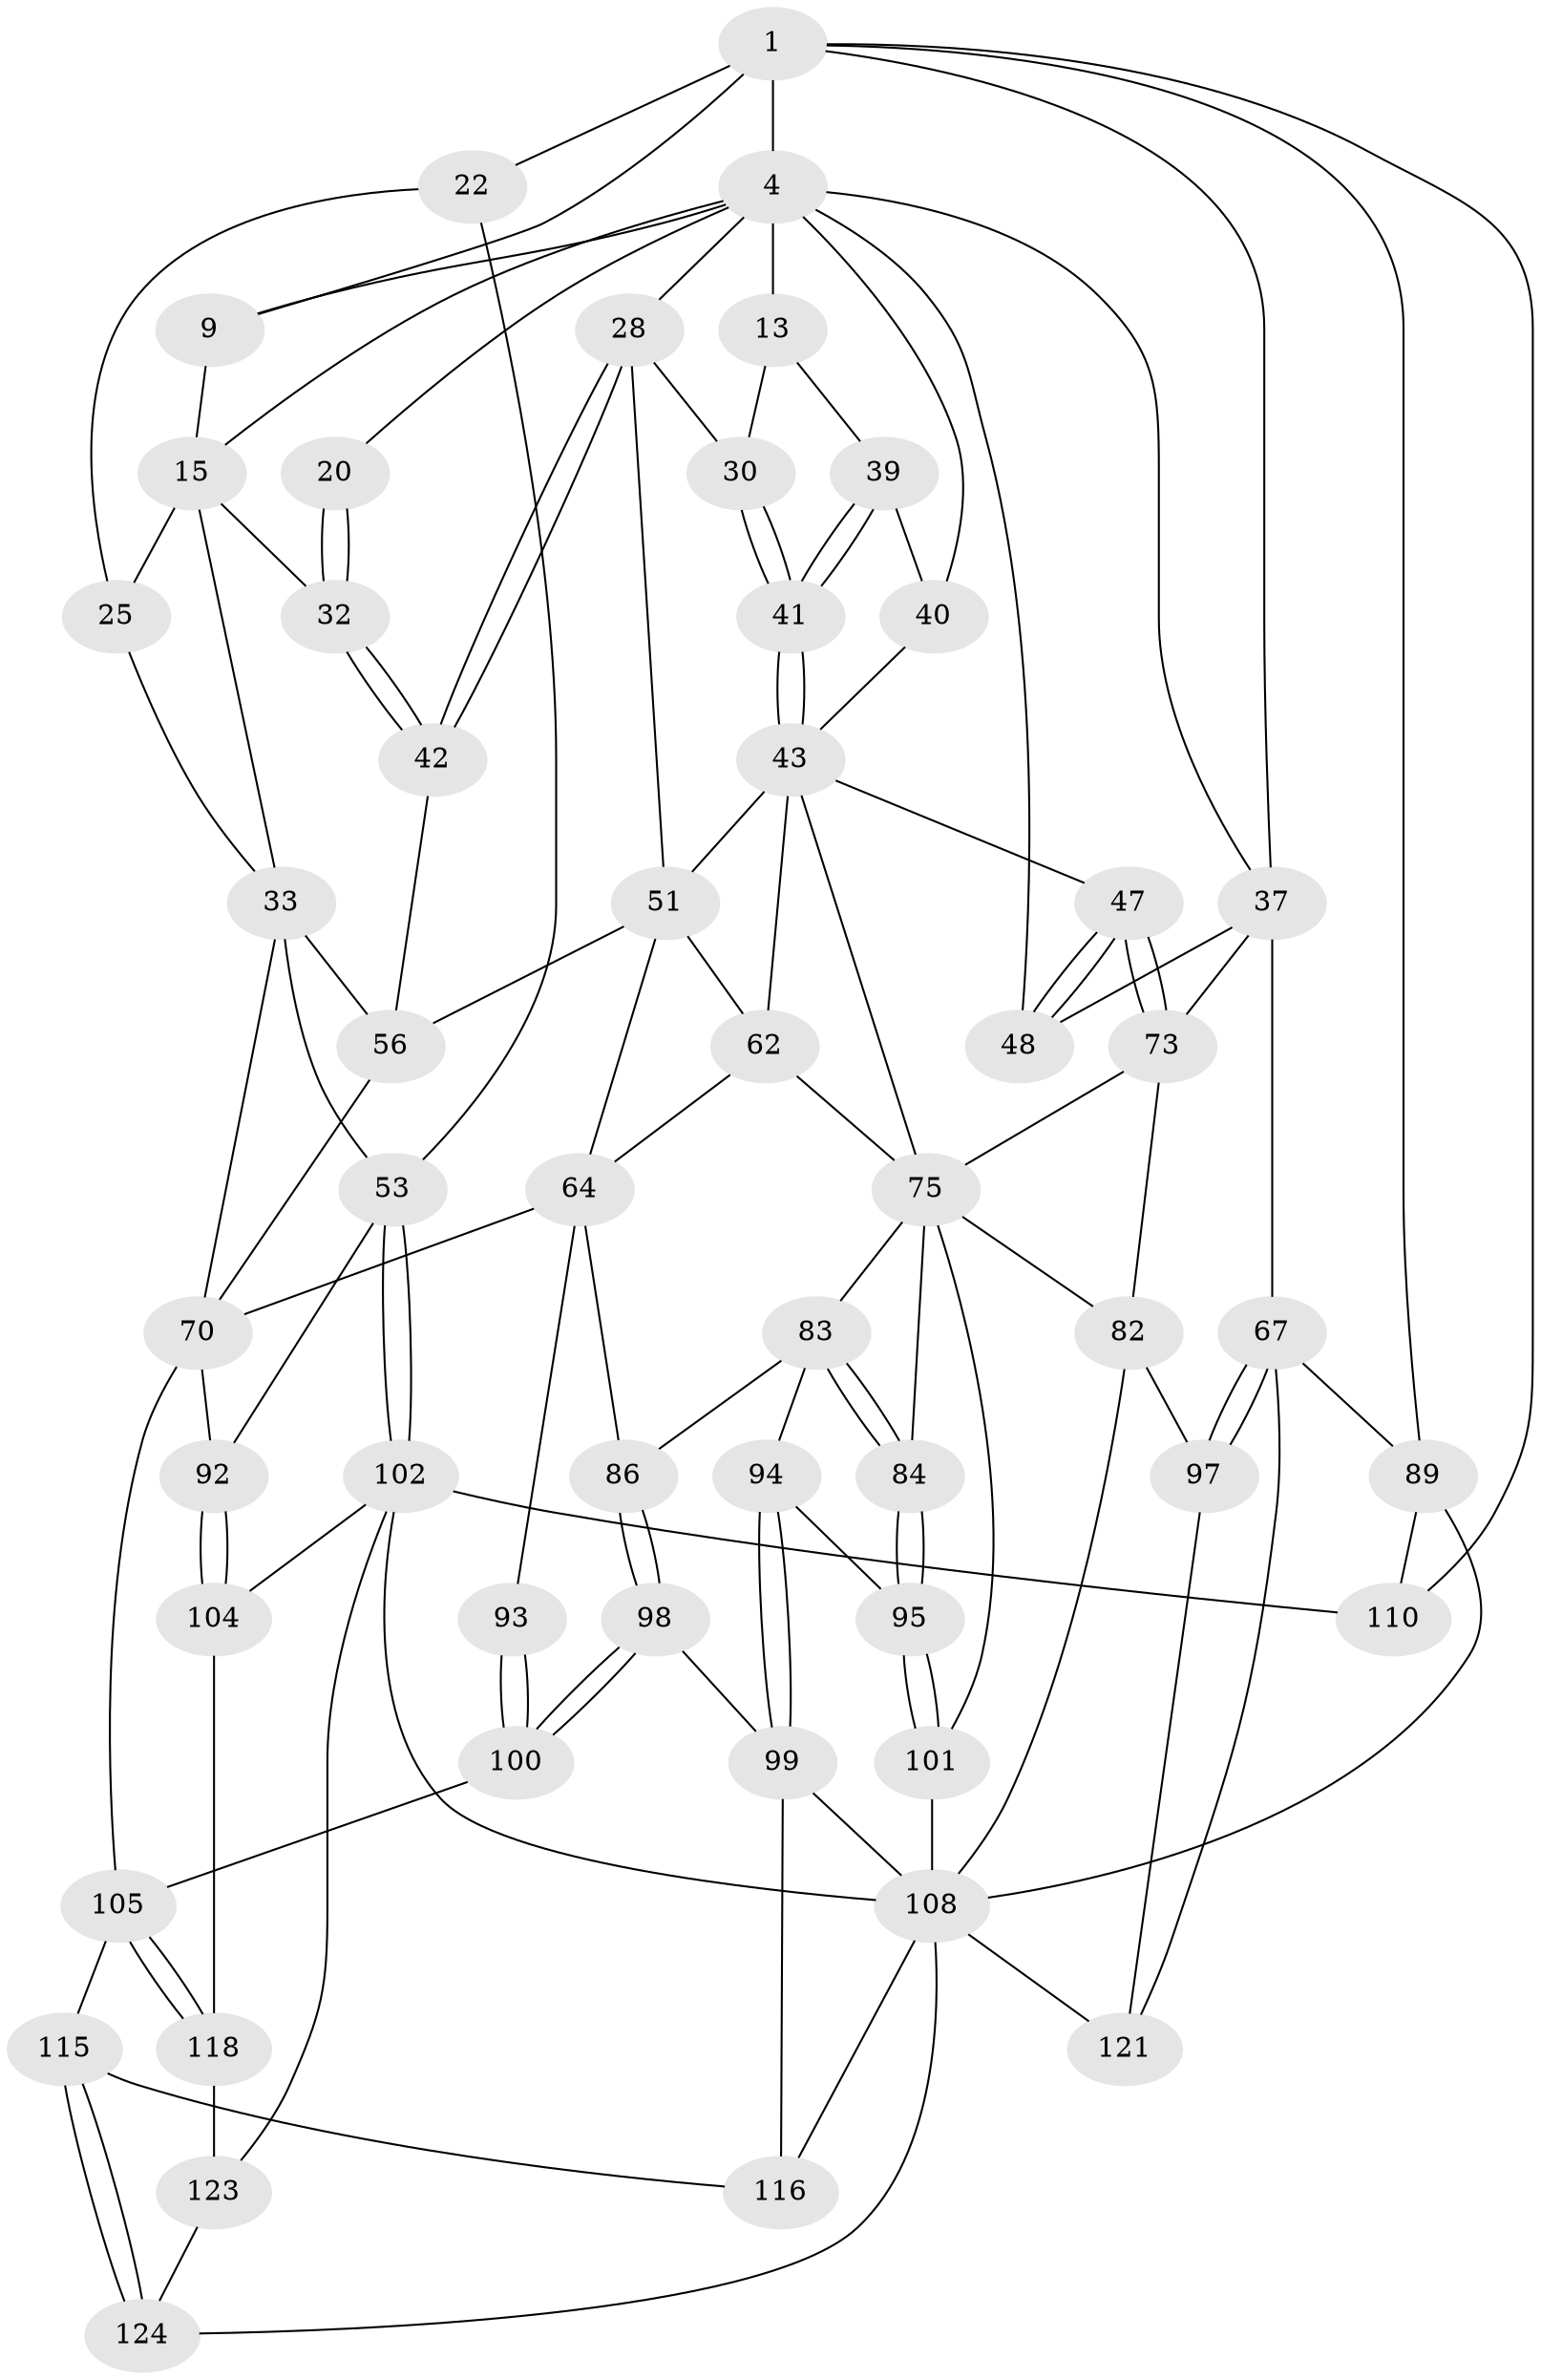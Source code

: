 // original degree distribution, {3: 0.014705882352941176, 6: 0.19852941176470587, 5: 0.5735294117647058, 4: 0.21323529411764705}
// Generated by graph-tools (version 1.1) at 2025/21/03/04/25 18:21:11]
// undirected, 54 vertices, 123 edges
graph export_dot {
graph [start="1"]
  node [color=gray90,style=filled];
  1 [pos="+0.997558057513013+0",super="+2+8"];
  4 [pos="+0.05007084130227118+0",super="+5+19"];
  9 [pos="+0.9391090549543638+0.09176527202929011",super="+10"];
  13 [pos="+0.4482489225907076+0.0818127967570585",super="+26"];
  15 [pos="+0.8093362042343617+0.10416028831481532",super="+23+16"];
  20 [pos="+0.6377376895861196+0.12967845738331868"];
  22 [pos="+1+0.07079306963854964",super="+24"];
  25 [pos="+0.9254938726341936+0.23339704222505123"];
  28 [pos="+0.5279857729562116+0.22142111380671656",super="+29"];
  30 [pos="+0.39964342330077723+0.22023213279178946"];
  32 [pos="+0.7197246166772809+0.24485090953289104"];
  33 [pos="+0.8464845141025803+0.260352816057725",super="+34+55"];
  37 [pos="+0.019890585165341215+0.2480863685251603",super="+38+58"];
  39 [pos="+0.26654304757503916+0.17736171666750802"];
  40 [pos="+0.2549258980113657+0.24313389929198342"];
  41 [pos="+0.3673802045733082+0.30192121046851056"];
  42 [pos="+0.6053300635541621+0.262990068850541",super="+49"];
  43 [pos="+0.36685968694415055+0.30361969316606224",super="+44"];
  47 [pos="+0.24511097331413878+0.36305091947134843"];
  48 [pos="+0.24207697129359346+0.3620931594863241"];
  51 [pos="+0.4999901665529339+0.3366486164219319",super="+52+60"];
  53 [pos="+1+0.41900163066811325",super="+54"];
  56 [pos="+0.7395698289423169+0.32584672939525383",super="+57"];
  62 [pos="+0.4417353898939101+0.46872974267505024",super="+63"];
  64 [pos="+0.5682626960652485+0.4534444239093492",super="+79+65"];
  67 [pos="+0+0.43524013304352777",super="+68"];
  70 [pos="+0.7401290099312804+0.5140902275589859",super="+71+90"];
  73 [pos="+0.1766467165729153+0.4771780490751968",super="+74"];
  75 [pos="+0.26975768744201045+0.47430417050443197",super="+77+76"];
  82 [pos="+0.1328402579599078+0.6145969534686019",super="+96"];
  83 [pos="+0.3076064672746884+0.5502509467236051",super="+87"];
  84 [pos="+0.28966887705303235+0.5707310426402301"];
  86 [pos="+0.4353534837424589+0.5540202303353986"];
  89 [pos="+0+1"];
  92 [pos="+0.7989652500035852+0.63719619919193"];
  93 [pos="+0.5419448244757995+0.6188457968536969"];
  94 [pos="+0.36275773651615856+0.6351379264735556"];
  95 [pos="+0.306247732523049+0.6248721175659996"];
  97 [pos="+0.0835479809290412+0.6819079384129835",super="+112"];
  98 [pos="+0.40468598151007207+0.6413290444599414"];
  99 [pos="+0.3905088331469938+0.6522009063549695",super="+107"];
  100 [pos="+0.5315828162648639+0.6823440287514313"];
  101 [pos="+0.2811795450537521+0.6863535452874506"];
  102 [pos="+1+0.8103786113803717",super="+103"];
  104 [pos="+0.819390840986287+0.6949230538534291"];
  105 [pos="+0.6548166889196262+0.6970476636829628",super="+106"];
  108 [pos="+0.3553345549928754+0.7779129277185016",super="+109+120"];
  110 [pos="+1+1",super="+111"];
  115 [pos="+0.4338040415980683+0.77908553048875"];
  116 [pos="+0.3870536332758572+0.7821389331611539"];
  118 [pos="+0.6572232198858896+0.8267298222562046",super="+122"];
  121 [pos="+0.25319650228339796+0.8946554510748992",super="+132"];
  123 [pos="+0.6280059091057378+0.8845247120006647"];
  124 [pos="+0.5131489133765325+0.9246382128868629"];
  1 -- 4;
  1 -- 37;
  1 -- 22 [weight=2];
  1 -- 89;
  1 -- 110;
  1 -- 9;
  4 -- 9;
  4 -- 13 [weight=3];
  4 -- 15;
  4 -- 20 [weight=2];
  4 -- 28;
  4 -- 40;
  4 -- 48;
  4 -- 37;
  9 -- 15 [weight=2];
  13 -- 30;
  13 -- 39;
  15 -- 25;
  15 -- 32;
  15 -- 33;
  20 -- 32;
  20 -- 32;
  22 -- 25;
  22 -- 53;
  25 -- 33;
  28 -- 42 [weight=2];
  28 -- 42;
  28 -- 51;
  28 -- 30;
  30 -- 41;
  30 -- 41;
  32 -- 42;
  32 -- 42;
  33 -- 56 [weight=2];
  33 -- 53 [weight=2];
  33 -- 70;
  37 -- 48;
  37 -- 67 [weight=2];
  37 -- 73;
  39 -- 40;
  39 -- 41;
  39 -- 41;
  40 -- 43;
  41 -- 43;
  41 -- 43;
  42 -- 56;
  43 -- 51;
  43 -- 75;
  43 -- 62;
  43 -- 47;
  47 -- 48;
  47 -- 48;
  47 -- 73;
  47 -- 73;
  51 -- 62;
  51 -- 56;
  51 -- 64;
  53 -- 102;
  53 -- 102;
  53 -- 92;
  56 -- 70;
  62 -- 75;
  62 -- 64;
  64 -- 93 [weight=2];
  64 -- 70;
  64 -- 86;
  67 -- 97 [weight=2];
  67 -- 97;
  67 -- 121;
  67 -- 89;
  70 -- 105;
  70 -- 92;
  73 -- 75;
  73 -- 82;
  75 -- 83;
  75 -- 82;
  75 -- 84;
  75 -- 101;
  82 -- 97 [weight=2];
  82 -- 108;
  83 -- 84;
  83 -- 84;
  83 -- 94;
  83 -- 86;
  84 -- 95;
  84 -- 95;
  86 -- 98;
  86 -- 98;
  89 -- 110;
  89 -- 108;
  92 -- 104;
  92 -- 104;
  93 -- 100;
  93 -- 100;
  94 -- 95;
  94 -- 99;
  94 -- 99;
  95 -- 101;
  95 -- 101;
  97 -- 121;
  98 -- 99;
  98 -- 100;
  98 -- 100;
  99 -- 108;
  99 -- 116;
  100 -- 105;
  101 -- 108;
  102 -- 110 [weight=5];
  102 -- 104;
  102 -- 123;
  102 -- 108;
  104 -- 118;
  105 -- 118 [weight=2];
  105 -- 118;
  105 -- 115;
  108 -- 124;
  108 -- 121 [weight=2];
  108 -- 116;
  115 -- 116;
  115 -- 124;
  115 -- 124;
  118 -- 123;
  123 -- 124;
}
